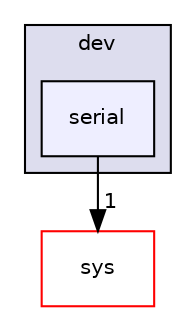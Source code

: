 digraph "src/sys/dev/serial" {
  compound=true
  node [ fontsize="10", fontname="Helvetica"];
  edge [ labelfontsize="10", labelfontname="Helvetica"];
  subgraph clusterdir_02790d9076d147370f66228ea312a7cf {
    graph [ bgcolor="#ddddee", pencolor="black", label="dev" fontname="Helvetica", fontsize="10", URL="dir_02790d9076d147370f66228ea312a7cf.html"]
  dir_03cb0efb4f5f2162d6197e6d74cecd85 [shape=box, label="serial", style="filled", fillcolor="#eeeeff", pencolor="black", URL="dir_03cb0efb4f5f2162d6197e6d74cecd85.html"];
  }
  dir_c529fe1005f766361284165817aae3f9 [shape=box label="sys" fillcolor="white" style="filled" color="red" URL="dir_c529fe1005f766361284165817aae3f9.html"];
  dir_03cb0efb4f5f2162d6197e6d74cecd85->dir_c529fe1005f766361284165817aae3f9 [headlabel="1", labeldistance=1.5 headhref="dir_000008_000013.html"];
}
